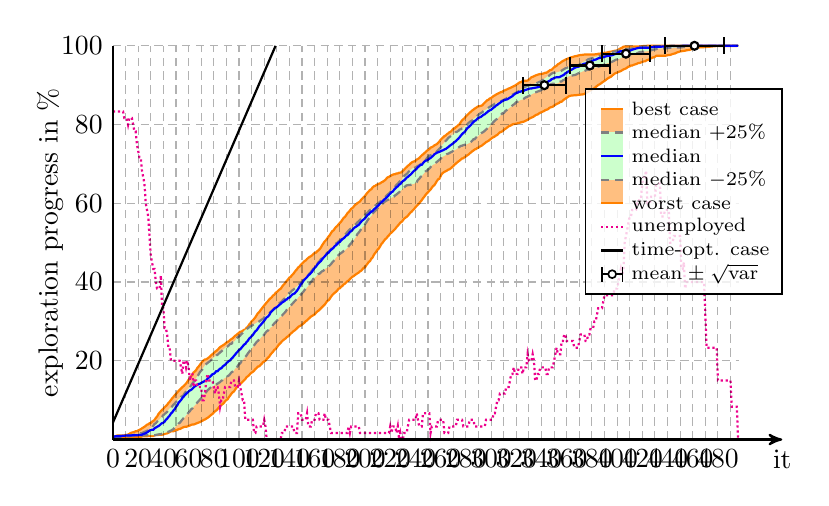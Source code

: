 \begin{tikzpicture}[thick]


% plot data, scaled to 8cm
\begin{scope}[yscale=0.05, xscale=0.016]
\draw[draw=orange, fill=orange!50] (0.00, 0.41) -- (1.00, 0.41) -- (2.00, 0.56) -- (3.00, 0.56) -- (4.00, 0.59) -- (5.00, 0.59) -- (6.00, 0.59) -- (7.00, 0.59) -- (8.00, 0.59) -- (9.00, 0.59) -- (10.00, 0.59) -- (11.00, 0.59) -- (12.00, 0.59) -- (13.00, 0.59) -- (14.00, 0.67) -- (15.00, 0.67) -- (16.00, 0.67) -- (17.00, 0.67) -- (18.00, 0.67) -- (19.00, 0.67) -- (20.00, 0.67) -- (21.00, 0.67) -- (22.00, 0.67) -- (23.00, 0.77) -- (24.00, 0.83) -- (25.00, 0.83) -- (26.00, 0.83) -- (27.00, 0.83) -- (28.00, 0.91) -- (29.00, 0.91) -- (30.00, 0.91) -- (31.00, 0.91) -- (32.00, 0.91) -- (33.00, 1.09) -- (34.00, 1.10) -- (35.00, 1.17) -- (36.00, 1.17) -- (37.00, 1.23) -- (38.00, 1.23) -- (39.00, 1.23) -- (40.00, 1.29) -- (41.00, 1.42) -- (42.00, 1.54) -- (43.00, 1.56) -- (44.00, 1.71) -- (45.00, 1.92) -- (46.00, 2.06) -- (47.00, 2.12) -- (48.00, 2.12) -- (49.00, 2.21) -- (50.00, 2.44) -- (51.00, 2.44) -- (52.00, 2.64) -- (53.00, 2.66) -- (54.00, 2.83) -- (55.00, 3.00) -- (56.00, 3.14) -- (57.00, 3.23) -- (58.00, 3.23) -- (59.00, 3.32) -- (60.00, 3.46) -- (61.00, 3.55) -- (62.00, 3.72) -- (63.00, 3.82) -- (64.00, 3.82) -- (65.00, 3.93) -- (66.00, 4.07) -- (67.00, 4.20) -- (68.00, 4.33) -- (69.00, 4.41) -- (70.00, 4.62) -- (71.00, 4.76) -- (72.00, 5.00) -- (73.00, 5.10) -- (74.00, 5.31) -- (75.00, 5.49) -- (76.00, 5.73) -- (77.00, 6.01) -- (78.00, 6.29) -- (79.00, 6.50) -- (80.00, 6.89) -- (81.00, 7.19) -- (82.00, 7.40) -- (83.00, 7.72) -- (84.00, 8.16) -- (85.00, 8.44) -- (86.00, 8.77) -- (87.00, 9.01) -- (88.00, 9.28) -- (89.00, 9.74) -- (90.00, 10.04) -- (91.00, 10.25) -- (92.00, 10.78) -- (93.00, 11.17) -- (94.00, 11.65) -- (95.00, 12.02) -- (96.00, 12.21) -- (97.00, 12.72) -- (98.00, 13.19) -- (99.00, 13.55) -- (100.00, 13.80) -- (101.00, 14.08) -- (102.00, 14.42) -- (103.00, 14.71) -- (104.00, 15.04) -- (105.00, 15.35) -- (106.00, 15.83) -- (107.00, 16.06) -- (108.00, 16.34) -- (109.00, 16.73) -- (110.00, 16.99) -- (111.00, 17.20) -- (112.00, 17.49) -- (113.00, 17.89) -- (114.00, 18.17) -- (115.00, 18.53) -- (116.00, 18.60) -- (117.00, 18.93) -- (118.00, 19.22) -- (119.00, 19.64) -- (120.00, 19.84) -- (121.00, 20.04) -- (122.00, 20.44) -- (123.00, 20.77) -- (124.00, 21.07) -- (125.00, 21.59) -- (126.00, 21.96) -- (127.00, 22.30) -- (128.00, 22.78) -- (129.00, 22.98) -- (130.00, 23.40) -- (131.00, 23.86) -- (132.00, 24.24) -- (133.00, 24.53) -- (134.00, 24.90) -- (135.00, 25.20) -- (136.00, 25.47) -- (137.00, 25.67) -- (138.00, 26.05) -- (139.00, 26.20) -- (140.00, 26.53) -- (141.00, 26.91) -- (142.00, 27.15) -- (143.00, 27.45) -- (144.00, 27.68) -- (145.00, 27.95) -- (146.00, 28.26) -- (147.00, 28.58) -- (148.00, 28.80) -- (149.00, 28.95) -- (150.00, 29.19) -- (151.00, 29.44) -- (152.00, 29.72) -- (153.00, 30.08) -- (154.00, 30.26) -- (155.00, 30.60) -- (156.00, 30.89) -- (157.00, 31.21) -- (158.00, 31.39) -- (159.00, 31.59) -- (160.00, 31.77) -- (161.00, 32.16) -- (162.00, 32.49) -- (163.00, 32.70) -- (164.00, 33.02) -- (165.00, 33.31) -- (166.00, 33.64) -- (167.00, 33.98) -- (168.00, 34.26) -- (169.00, 34.71) -- (170.00, 35.20) -- (171.00, 35.34) -- (172.00, 35.74) -- (173.00, 36.27) -- (174.00, 36.68) -- (175.00, 36.99) -- (176.00, 37.30) -- (177.00, 37.53) -- (178.00, 37.87) -- (179.00, 38.30) -- (180.00, 38.43) -- (181.00, 38.79) -- (182.00, 39.00) -- (183.00, 39.39) -- (184.00, 39.55) -- (185.00, 39.89) -- (186.00, 40.20) -- (187.00, 40.40) -- (188.00, 40.74) -- (189.00, 41.05) -- (190.00, 41.36) -- (191.00, 41.52) -- (192.00, 41.77) -- (193.00, 42.01) -- (194.00, 42.22) -- (195.00, 42.40) -- (196.00, 42.73) -- (197.00, 42.88) -- (198.00, 43.26) -- (199.00, 43.65) -- (200.00, 43.73) -- (201.00, 44.27) -- (202.00, 44.67) -- (203.00, 45.12) -- (204.00, 45.33) -- (205.00, 45.94) -- (206.00, 46.22) -- (207.00, 46.90) -- (208.00, 47.34) -- (209.00, 47.79) -- (210.00, 48.24) -- (211.00, 48.55) -- (212.00, 49.08) -- (213.00, 49.65) -- (214.00, 50.02) -- (215.00, 50.46) -- (216.00, 50.89) -- (217.00, 51.12) -- (218.00, 51.57) -- (219.00, 51.87) -- (220.00, 52.32) -- (221.00, 52.57) -- (222.00, 52.86) -- (223.00, 53.18) -- (224.00, 53.51) -- (225.00, 53.95) -- (226.00, 54.30) -- (227.00, 54.67) -- (228.00, 55.10) -- (229.00, 55.28) -- (230.00, 55.65) -- (231.00, 56.08) -- (232.00, 56.33) -- (233.00, 56.56) -- (234.00, 56.83) -- (235.00, 57.25) -- (236.00, 57.63) -- (237.00, 57.89) -- (238.00, 58.26) -- (239.00, 58.56) -- (240.00, 58.99) -- (241.00, 59.35) -- (242.00, 59.67) -- (243.00, 59.98) -- (244.00, 60.43) -- (245.00, 60.78) -- (246.00, 61.27) -- (247.00, 61.66) -- (248.00, 62.12) -- (249.00, 62.51) -- (250.00, 62.82) -- (251.00, 63.18) -- (252.00, 63.48) -- (253.00, 63.97) -- (254.00, 64.38) -- (255.00, 64.60) -- (256.00, 65.10) -- (257.00, 65.65) -- (258.00, 66.08) -- (259.00, 66.23) -- (260.00, 66.91) -- (261.00, 67.51) -- (262.00, 67.77) -- (263.00, 67.98) -- (264.00, 68.14) -- (265.00, 68.31) -- (266.00, 68.55) -- (267.00, 68.63) -- (268.00, 68.88) -- (269.00, 69.15) -- (270.00, 69.44) -- (271.00, 69.82) -- (272.00, 70.06) -- (273.00, 70.35) -- (274.00, 70.61) -- (275.00, 70.84) -- (276.00, 71.10) -- (277.00, 71.39) -- (278.00, 71.45) -- (279.00, 71.73) -- (280.00, 71.90) -- (281.00, 72.17) -- (282.00, 72.35) -- (283.00, 72.66) -- (284.00, 72.91) -- (285.00, 73.20) -- (286.00, 73.40) -- (287.00, 73.67) -- (288.00, 73.76) -- (289.00, 74.02) -- (290.00, 74.13) -- (291.00, 74.41) -- (292.00, 74.54) -- (293.00, 74.73) -- (294.00, 75.01) -- (295.00, 75.24) -- (296.00, 75.53) -- (297.00, 75.70) -- (298.00, 75.87) -- (299.00, 76.13) -- (300.00, 76.39) -- (301.00, 76.67) -- (302.00, 76.80) -- (303.00, 76.99) -- (304.00, 77.23) -- (305.00, 77.39) -- (306.00, 77.74) -- (307.00, 78.01) -- (308.00, 78.15) -- (309.00, 78.29) -- (310.00, 78.58) -- (311.00, 78.86) -- (312.00, 79.04) -- (313.00, 79.31) -- (314.00, 79.56) -- (315.00, 79.69) -- (316.00, 79.83) -- (317.00, 80.04) -- (318.00, 80.13) -- (319.00, 80.18) -- (320.00, 80.21) -- (321.00, 80.33) -- (322.00, 80.40) -- (323.00, 80.50) -- (324.00, 80.59) -- (325.00, 80.67) -- (326.00, 80.74) -- (327.00, 80.91) -- (328.00, 81.05) -- (329.00, 81.20) -- (330.00, 81.43) -- (331.00, 81.62) -- (332.00, 81.76) -- (333.00, 81.88) -- (334.00, 82.08) -- (335.00, 82.32) -- (336.00, 82.49) -- (337.00, 82.57) -- (338.00, 82.81) -- (339.00, 83.00) -- (340.00, 83.15) -- (341.00, 83.31) -- (342.00, 83.40) -- (343.00, 83.68) -- (344.00, 83.78) -- (345.00, 83.86) -- (346.00, 84.16) -- (347.00, 84.35) -- (348.00, 84.43) -- (349.00, 84.54) -- (350.00, 84.82) -- (351.00, 85.02) -- (352.00, 85.23) -- (353.00, 85.36) -- (354.00, 85.50) -- (355.00, 85.81) -- (356.00, 85.81) -- (357.00, 86.10) -- (358.00, 86.37) -- (359.00, 86.59) -- (360.00, 86.82) -- (361.00, 87.01) -- (362.00, 87.23) -- (363.00, 87.31) -- (364.00, 87.38) -- (365.00, 87.40) -- (366.00, 87.43) -- (367.00, 87.43) -- (368.00, 87.48) -- (369.00, 87.53) -- (370.00, 87.56) -- (371.00, 87.61) -- (372.00, 87.64) -- (373.00, 87.68) -- (374.00, 87.76) -- (375.00, 87.99) -- (376.00, 88.13) -- (377.00, 88.33) -- (378.00, 88.53) -- (379.00, 88.72) -- (380.00, 88.93) -- (381.00, 89.02) -- (382.00, 89.24) -- (383.00, 89.54) -- (384.00, 89.78) -- (385.00, 90.03) -- (386.00, 90.21) -- (387.00, 90.40) -- (388.00, 90.67) -- (389.00, 90.88) -- (390.00, 91.09) -- (391.00, 91.32) -- (392.00, 91.58) -- (393.00, 91.79) -- (394.00, 91.97) -- (395.00, 92.11) -- (396.00, 92.40) -- (397.00, 92.67) -- (398.00, 92.93) -- (399.00, 93.11) -- (400.00, 93.18) -- (401.00, 93.38) -- (402.00, 93.47) -- (403.00, 93.60) -- (404.00, 93.79) -- (405.00, 94.01) -- (406.00, 94.11) -- (407.00, 94.25) -- (408.00, 94.48) -- (409.00, 94.72) -- (410.00, 94.77) -- (411.00, 94.98) -- (412.00, 94.99) -- (413.00, 95.16) -- (414.00, 95.26) -- (415.00, 95.35) -- (416.00, 95.50) -- (417.00, 95.64) -- (418.00, 95.66) -- (419.00, 95.79) -- (420.00, 95.90) -- (421.00, 96.05) -- (422.00, 96.05) -- (423.00, 96.22) -- (424.00, 96.39) -- (425.00, 96.46) -- (426.00, 96.65) -- (427.00, 96.83) -- (428.00, 97.02) -- (429.00, 97.06) -- (430.00, 97.22) -- (431.00, 97.45) -- (432.00, 97.45) -- (433.00, 97.48) -- (434.00, 97.48) -- (435.00, 97.48) -- (436.00, 97.48) -- (437.00, 97.48) -- (438.00, 97.48) -- (439.00, 97.52) -- (440.00, 97.60) -- (441.00, 97.68) -- (442.00, 97.68) -- (443.00, 97.79) -- (444.00, 97.91) -- (445.00, 98.00) -- (446.00, 98.06) -- (447.00, 98.24) -- (448.00, 98.36) -- (449.00, 98.45) -- (450.00, 98.59) -- (451.00, 98.60) -- (452.00, 98.68) -- (453.00, 98.72) -- (454.00, 98.77) -- (455.00, 98.85) -- (456.00, 98.91) -- (457.00, 98.91) -- (458.00, 99.03) -- (459.00, 99.15) -- (460.00, 99.23) -- (461.00, 99.31) -- (462.00, 99.39) -- (463.00, 99.47) -- (464.00, 99.56) -- (465.00, 99.59) -- (466.00, 99.61) -- (467.00, 99.63) -- (468.00, 99.63) -- (469.00, 99.66) -- (470.00, 99.68) -- (471.00, 99.70) -- (472.00, 99.74) -- (473.00, 99.76) -- (474.00, 99.79) -- (475.00, 99.81) -- (476.00, 99.86) -- (477.00, 99.91) -- (478.00, 99.91) -- (479.00, 99.94) -- (480.00, 99.94) -- (481.00, 99.94) -- (482.00, 99.94) -- (483.00, 99.94) -- (484.00, 99.94) -- (485.00, 99.94) -- (486.00, 99.94) -- (487.00, 99.94) -- (488.00, 99.94) -- (489.00, 99.95) -- (490.00, 99.96) -- (491.00, 99.96) -- (492.00, 99.96) -- (493.00, 99.96) -- (494.00, 99.96) -- (495.00, 99.98) -- (496.00, 100.00) -- (496.00, 100.00) -- (495.00, 100.00) -- (494.00, 100.00) -- (493.00, 100.00) -- (492.00, 100.00) -- (491.00, 100.00) -- (490.00, 100.00) -- (489.00, 100.00) -- (488.00, 100.00) -- (487.00, 100.00) -- (486.00, 100.00) -- (485.00, 100.00) -- (484.00, 100.00) -- (483.00, 100.00) -- (482.00, 100.00) -- (481.00, 100.00) -- (480.00, 100.00) -- (479.00, 100.00) -- (478.00, 100.00) -- (477.00, 100.00) -- (476.00, 100.00) -- (475.00, 100.00) -- (474.00, 100.00) -- (473.00, 100.00) -- (472.00, 100.00) -- (471.00, 100.00) -- (470.00, 100.00) -- (469.00, 100.00) -- (468.00, 100.00) -- (467.00, 100.00) -- (466.00, 100.00) -- (465.00, 100.00) -- (464.00, 100.00) -- (463.00, 100.00) -- (462.00, 100.00) -- (461.00, 100.00) -- (460.00, 100.00) -- (459.00, 100.00) -- (458.00, 100.00) -- (457.00, 100.00) -- (456.00, 100.00) -- (455.00, 100.00) -- (454.00, 100.00) -- (453.00, 100.00) -- (452.00, 100.00) -- (451.00, 100.00) -- (450.00, 100.00) -- (449.00, 100.00) -- (448.00, 100.00) -- (447.00, 100.00) -- (446.00, 100.00) -- (445.00, 100.00) -- (444.00, 100.00) -- (443.00, 100.00) -- (442.00, 100.00) -- (441.00, 100.00) -- (440.00, 100.00) -- (439.00, 100.00) -- (438.00, 100.00) -- (437.00, 100.00) -- (436.00, 100.00) -- (435.00, 100.00) -- (434.00, 100.00) -- (433.00, 100.00) -- (432.00, 100.00) -- (431.00, 100.00) -- (430.00, 100.00) -- (429.00, 100.00) -- (428.00, 100.00) -- (427.00, 100.00) -- (426.00, 100.00) -- (425.00, 100.00) -- (424.00, 100.00) -- (423.00, 99.98) -- (422.00, 99.96) -- (421.00, 99.95) -- (420.00, 99.89) -- (419.00, 99.85) -- (418.00, 99.85) -- (417.00, 99.85) -- (416.00, 99.85) -- (415.00, 99.85) -- (414.00, 99.85) -- (413.00, 99.85) -- (412.00, 99.85) -- (411.00, 99.85) -- (410.00, 99.85) -- (409.00, 99.85) -- (408.00, 99.85) -- (407.00, 99.83) -- (406.00, 99.83) -- (405.00, 99.78) -- (404.00, 99.55) -- (403.00, 99.40) -- (402.00, 99.22) -- (401.00, 99.02) -- (400.00, 98.85) -- (399.00, 98.76) -- (398.00, 98.72) -- (397.00, 98.64) -- (396.00, 98.56) -- (395.00, 98.50) -- (394.00, 98.46) -- (393.00, 98.39) -- (392.00, 98.30) -- (391.00, 98.25) -- (390.00, 98.20) -- (389.00, 98.16) -- (388.00, 98.12) -- (387.00, 98.05) -- (386.00, 97.98) -- (385.00, 97.97) -- (384.00, 97.88) -- (383.00, 97.85) -- (382.00, 97.81) -- (381.00, 97.81) -- (380.00, 97.81) -- (379.00, 97.81) -- (378.00, 97.80) -- (377.00, 97.80) -- (376.00, 97.78) -- (375.00, 97.78) -- (374.00, 97.77) -- (373.00, 97.73) -- (372.00, 97.68) -- (371.00, 97.67) -- (370.00, 97.60) -- (369.00, 97.53) -- (368.00, 97.42) -- (367.00, 97.38) -- (366.00, 97.30) -- (365.00, 97.19) -- (364.00, 97.12) -- (363.00, 97.01) -- (362.00, 96.89) -- (361.00, 96.75) -- (360.00, 96.62) -- (359.00, 96.50) -- (358.00, 96.30) -- (357.00, 96.16) -- (356.00, 95.94) -- (355.00, 95.70) -- (354.00, 95.47) -- (353.00, 95.31) -- (352.00, 94.95) -- (351.00, 94.74) -- (350.00, 94.55) -- (349.00, 94.21) -- (348.00, 93.89) -- (347.00, 93.86) -- (346.00, 93.62) -- (345.00, 93.39) -- (344.00, 93.18) -- (343.00, 93.15) -- (342.00, 93.02) -- (341.00, 92.92) -- (340.00, 92.85) -- (339.00, 92.84) -- (338.00, 92.76) -- (337.00, 92.67) -- (336.00, 92.55) -- (335.00, 92.43) -- (334.00, 92.28) -- (333.00, 92.11) -- (332.00, 92.02) -- (331.00, 91.71) -- (330.00, 91.42) -- (329.00, 91.16) -- (328.00, 91.14) -- (327.00, 91.13) -- (326.00, 91.12) -- (325.00, 91.03) -- (324.00, 90.81) -- (323.00, 90.73) -- (322.00, 90.59) -- (321.00, 90.31) -- (320.00, 90.14) -- (319.00, 89.88) -- (318.00, 89.75) -- (317.00, 89.58) -- (316.00, 89.44) -- (315.00, 89.24) -- (314.00, 89.16) -- (313.00, 88.99) -- (312.00, 88.84) -- (311.00, 88.70) -- (310.00, 88.60) -- (309.00, 88.34) -- (308.00, 88.27) -- (307.00, 88.13) -- (306.00, 87.95) -- (305.00, 87.80) -- (304.00, 87.63) -- (303.00, 87.40) -- (302.00, 87.25) -- (301.00, 86.99) -- (300.00, 86.75) -- (299.00, 86.62) -- (298.00, 86.32) -- (297.00, 86.18) -- (296.00, 85.90) -- (295.00, 85.58) -- (294.00, 85.26) -- (293.00, 84.88) -- (292.00, 84.77) -- (291.00, 84.69) -- (290.00, 84.63) -- (289.00, 84.48) -- (288.00, 84.23) -- (287.00, 84.06) -- (286.00, 83.77) -- (285.00, 83.58) -- (284.00, 83.26) -- (283.00, 83.01) -- (282.00, 82.67) -- (281.00, 82.38) -- (280.00, 82.04) -- (279.00, 81.65) -- (278.00, 81.35) -- (277.00, 81.09) -- (276.00, 80.62) -- (275.00, 80.08) -- (274.00, 79.85) -- (273.00, 79.55) -- (272.00, 79.34) -- (271.00, 78.98) -- (270.00, 78.92) -- (269.00, 78.53) -- (268.00, 78.19) -- (267.00, 78.08) -- (266.00, 77.76) -- (265.00, 77.57) -- (264.00, 77.22) -- (263.00, 77.09) -- (262.00, 76.77) -- (261.00, 76.47) -- (260.00, 76.14) -- (259.00, 75.70) -- (258.00, 75.34) -- (257.00, 75.04) -- (256.00, 74.88) -- (255.00, 74.70) -- (254.00, 74.44) -- (253.00, 74.27) -- (252.00, 74.15) -- (251.00, 73.76) -- (250.00, 73.55) -- (249.00, 73.32) -- (248.00, 73.01) -- (247.00, 72.71) -- (246.00, 72.44) -- (245.00, 72.17) -- (244.00, 71.86) -- (243.00, 71.49) -- (242.00, 71.28) -- (241.00, 71.12) -- (240.00, 70.79) -- (239.00, 70.66) -- (238.00, 70.52) -- (237.00, 70.37) -- (236.00, 70.08) -- (235.00, 69.74) -- (234.00, 69.53) -- (233.00, 69.20) -- (232.00, 68.91) -- (231.00, 68.52) -- (230.00, 68.24) -- (229.00, 67.88) -- (228.00, 67.79) -- (227.00, 67.76) -- (226.00, 67.59) -- (225.00, 67.59) -- (224.00, 67.40) -- (223.00, 67.37) -- (222.00, 67.26) -- (221.00, 67.10) -- (220.00, 66.92) -- (219.00, 66.72) -- (218.00, 66.61) -- (217.00, 66.28) -- (216.00, 65.91) -- (215.00, 65.69) -- (214.00, 65.46) -- (213.00, 65.31) -- (212.00, 65.07) -- (211.00, 64.98) -- (210.00, 64.80) -- (209.00, 64.66) -- (208.00, 64.42) -- (207.00, 64.31) -- (206.00, 64.03) -- (205.00, 63.57) -- (204.00, 63.42) -- (203.00, 63.04) -- (202.00, 62.73) -- (201.00, 62.32) -- (200.00, 61.88) -- (199.00, 61.59) -- (198.00, 61.24) -- (197.00, 60.94) -- (196.00, 60.48) -- (195.00, 60.25) -- (194.00, 60.06) -- (193.00, 59.77) -- (192.00, 59.55) -- (191.00, 59.16) -- (190.00, 58.80) -- (189.00, 58.60) -- (188.00, 58.16) -- (187.00, 57.77) -- (186.00, 57.48) -- (185.00, 56.94) -- (184.00, 56.53) -- (183.00, 56.27) -- (182.00, 55.81) -- (181.00, 55.32) -- (180.00, 55.01) -- (179.00, 54.66) -- (178.00, 54.24) -- (177.00, 54.00) -- (176.00, 53.61) -- (175.00, 53.10) -- (174.00, 52.93) -- (173.00, 52.44) -- (172.00, 51.90) -- (171.00, 51.56) -- (170.00, 51.04) -- (169.00, 50.63) -- (168.00, 50.33) -- (167.00, 49.85) -- (166.00, 49.36) -- (165.00, 48.78) -- (164.00, 48.36) -- (163.00, 48.04) -- (162.00, 47.81) -- (161.00, 47.46) -- (160.00, 47.38) -- (159.00, 47.12) -- (158.00, 46.80) -- (157.00, 46.54) -- (156.00, 46.39) -- (155.00, 46.15) -- (154.00, 45.86) -- (153.00, 45.50) -- (152.00, 45.34) -- (151.00, 45.00) -- (150.00, 44.68) -- (149.00, 44.38) -- (148.00, 43.93) -- (147.00, 43.72) -- (146.00, 43.25) -- (145.00, 42.91) -- (144.00, 42.48) -- (143.00, 42.04) -- (142.00, 41.74) -- (141.00, 41.32) -- (140.00, 41.13) -- (139.00, 40.70) -- (138.00, 40.32) -- (137.00, 39.94) -- (136.00, 39.51) -- (135.00, 39.19) -- (134.00, 38.73) -- (133.00, 38.27) -- (132.00, 38.08) -- (131.00, 37.77) -- (130.00, 37.47) -- (129.00, 37.23) -- (128.00, 36.76) -- (127.00, 36.58) -- (126.00, 36.14) -- (125.00, 35.87) -- (124.00, 35.59) -- (123.00, 35.16) -- (122.00, 34.82) -- (121.00, 34.43) -- (120.00, 34.04) -- (119.00, 33.64) -- (118.00, 33.23) -- (117.00, 32.81) -- (116.00, 32.35) -- (115.00, 32.09) -- (114.00, 31.58) -- (113.00, 31.07) -- (112.00, 30.65) -- (111.00, 30.28) -- (110.00, 30.04) -- (109.00, 29.52) -- (108.00, 29.16) -- (107.00, 28.61) -- (106.00, 28.41) -- (105.00, 27.88) -- (104.00, 27.86) -- (103.00, 27.62) -- (102.00, 27.41) -- (101.00, 27.38) -- (100.00, 27.12) -- (99.00, 26.86) -- (98.00, 26.55) -- (97.00, 26.37) -- (96.00, 26.06) -- (95.00, 25.72) -- (94.00, 25.53) -- (93.00, 25.30) -- (92.00, 24.96) -- (91.00, 24.82) -- (90.00, 24.63) -- (89.00, 24.31) -- (88.00, 24.07) -- (87.00, 23.88) -- (86.00, 23.67) -- (85.00, 23.47) -- (84.00, 23.13) -- (83.00, 22.79) -- (82.00, 22.51) -- (81.00, 22.31) -- (80.00, 21.94) -- (79.00, 21.70) -- (78.00, 21.44) -- (77.00, 21.08) -- (76.00, 20.83) -- (75.00, 20.58) -- (74.00, 20.36) -- (73.00, 20.35) -- (72.00, 20.10) -- (71.00, 19.84) -- (70.00, 19.41) -- (69.00, 18.99) -- (68.00, 18.53) -- (67.00, 18.22) -- (66.00, 17.63) -- (65.00, 17.31) -- (64.00, 17.06) -- (63.00, 16.51) -- (62.00, 16.06) -- (61.00, 15.67) -- (60.00, 15.17) -- (59.00, 14.66) -- (58.00, 14.22) -- (57.00, 13.89) -- (56.00, 13.55) -- (55.00, 13.29) -- (54.00, 12.96) -- (53.00, 12.65) -- (52.00, 12.32) -- (51.00, 11.94) -- (50.00, 11.57) -- (49.00, 11.24) -- (48.00, 10.84) -- (47.00, 10.48) -- (46.00, 10.04) -- (45.00, 9.62) -- (44.00, 9.30) -- (43.00, 8.82) -- (42.00, 8.49) -- (41.00, 8.23) -- (40.00, 7.82) -- (39.00, 7.53) -- (38.00, 7.20) -- (37.00, 6.85) -- (36.00, 6.43) -- (35.00, 5.83) -- (34.00, 5.49) -- (33.00, 5.00) -- (32.00, 4.72) -- (31.00, 4.53) -- (30.00, 4.22) -- (29.00, 4.13) -- (28.00, 3.85) -- (27.00, 3.77) -- (26.00, 3.49) -- (25.00, 3.24) -- (24.00, 3.04) -- (23.00, 2.85) -- (22.00, 2.61) -- (21.00, 2.47) -- (20.00, 2.32) -- (19.00, 2.10) -- (18.00, 2.10) -- (17.00, 1.96) -- (16.00, 1.86) -- (15.00, 1.76) -- (14.00, 1.66) -- (13.00, 1.44) -- (12.00, 1.29) -- (11.00, 1.15) -- (10.00, 1.15) -- (9.00, 1.06) -- (8.00, 1.06) -- (7.00, 1.06) -- (6.00, 1.03) -- (5.00, 1.03) -- (4.00, 1.03) -- (3.00, 0.99) -- (2.00, 0.87) -- (1.00, 0.83) -- (0.00, 0.72);
\draw[gray, densely dashed, fill=green!20] (0.00, 0.52) -- (1.00, 0.66) -- (2.00, 0.66) -- (3.00, 0.66) -- (4.00, 0.66) -- (5.00, 0.66) -- (6.00, 0.66) -- (7.00, 0.83) -- (8.00, 0.83) -- (9.00, 0.83) -- (10.00, 0.83) -- (11.00, 0.83) -- (12.00, 0.83) -- (13.00, 0.83) -- (14.00, 0.93) -- (15.00, 0.93) -- (16.00, 0.99) -- (17.00, 0.99) -- (18.00, 1.00) -- (19.00, 1.00) -- (20.00, 1.00) -- (21.00, 1.00) -- (22.00, 1.00) -- (23.00, 1.00) -- (24.00, 1.00) -- (25.00, 1.00) -- (26.00, 1.11) -- (27.00, 1.11) -- (28.00, 1.11) -- (29.00, 1.11) -- (30.00, 1.11) -- (31.00, 1.11) -- (32.00, 1.11) -- (33.00, 1.11) -- (34.00, 1.17) -- (35.00, 1.23) -- (36.00, 1.30) -- (37.00, 1.37) -- (38.00, 1.37) -- (39.00, 1.49) -- (40.00, 1.62) -- (41.00, 1.71) -- (42.00, 1.79) -- (43.00, 1.87) -- (44.00, 1.96) -- (45.00, 2.14) -- (46.00, 2.26) -- (47.00, 2.47) -- (48.00, 2.65) -- (49.00, 3.11) -- (50.00, 3.42) -- (51.00, 3.64) -- (52.00, 4.07) -- (53.00, 4.24) -- (54.00, 4.63) -- (55.00, 5.07) -- (56.00, 5.41) -- (57.00, 5.66) -- (58.00, 6.16) -- (59.00, 6.47) -- (60.00, 6.87) -- (61.00, 7.19) -- (62.00, 7.69) -- (63.00, 7.87) -- (64.00, 8.41) -- (65.00, 8.68) -- (66.00, 9.03) -- (67.00, 9.45) -- (68.00, 9.80) -- (69.00, 10.14) -- (70.00, 10.49) -- (71.00, 10.91) -- (72.00, 11.46) -- (73.00, 11.69) -- (74.00, 12.05) -- (75.00, 12.50) -- (76.00, 12.77) -- (77.00, 13.08) -- (78.00, 13.37) -- (79.00, 13.49) -- (80.00, 13.66) -- (81.00, 13.93) -- (82.00, 14.02) -- (83.00, 14.19) -- (84.00, 14.41) -- (85.00, 14.59) -- (86.00, 14.93) -- (87.00, 15.09) -- (88.00, 15.48) -- (89.00, 15.67) -- (90.00, 15.87) -- (91.00, 16.10) -- (92.00, 16.28) -- (93.00, 16.66) -- (94.00, 17.06) -- (95.00, 17.25) -- (96.00, 17.58) -- (97.00, 18.08) -- (98.00, 18.15) -- (99.00, 18.70) -- (100.00, 19.12) -- (101.00, 19.34) -- (102.00, 19.86) -- (103.00, 20.16) -- (104.00, 20.64) -- (105.00, 20.95) -- (106.00, 21.36) -- (107.00, 21.85) -- (108.00, 22.26) -- (109.00, 22.71) -- (110.00, 23.13) -- (111.00, 23.52) -- (112.00, 23.93) -- (113.00, 24.37) -- (114.00, 24.79) -- (115.00, 25.07) -- (116.00, 25.41) -- (117.00, 25.73) -- (118.00, 26.12) -- (119.00, 26.31) -- (120.00, 26.63) -- (121.00, 27.12) -- (122.00, 27.49) -- (123.00, 27.67) -- (124.00, 28.09) -- (125.00, 28.48) -- (126.00, 28.60) -- (127.00, 29.11) -- (128.00, 29.50) -- (129.00, 29.81) -- (130.00, 30.15) -- (131.00, 30.55) -- (132.00, 31.01) -- (133.00, 31.19) -- (134.00, 31.43) -- (135.00, 31.83) -- (136.00, 32.12) -- (137.00, 32.50) -- (138.00, 33.00) -- (139.00, 33.33) -- (140.00, 33.65) -- (141.00, 33.96) -- (142.00, 34.37) -- (143.00, 34.71) -- (144.00, 35.08) -- (145.00, 35.41) -- (146.00, 35.71) -- (147.00, 36.19) -- (148.00, 36.44) -- (149.00, 36.76) -- (150.00, 37.21) -- (151.00, 37.51) -- (152.00, 37.96) -- (153.00, 38.31) -- (154.00, 38.73) -- (155.00, 39.08) -- (156.00, 39.51) -- (157.00, 40.03) -- (158.00, 40.29) -- (159.00, 40.83) -- (160.00, 41.18) -- (161.00, 41.35) -- (162.00, 41.79) -- (163.00, 42.05) -- (164.00, 42.13) -- (165.00, 42.47) -- (166.00, 42.74) -- (167.00, 42.87) -- (168.00, 43.31) -- (169.00, 43.51) -- (170.00, 43.70) -- (171.00, 43.95) -- (172.00, 44.22) -- (173.00, 44.54) -- (174.00, 45.00) -- (175.00, 45.32) -- (176.00, 45.76) -- (177.00, 46.23) -- (178.00, 46.54) -- (179.00, 46.87) -- (180.00, 47.15) -- (181.00, 47.36) -- (182.00, 47.61) -- (183.00, 47.87) -- (184.00, 48.06) -- (185.00, 48.38) -- (186.00, 48.72) -- (187.00, 49.08) -- (188.00, 49.52) -- (189.00, 49.85) -- (190.00, 50.34) -- (191.00, 50.66) -- (192.00, 51.10) -- (193.00, 51.60) -- (194.00, 52.22) -- (195.00, 52.57) -- (196.00, 52.99) -- (197.00, 53.51) -- (198.00, 54.02) -- (199.00, 54.19) -- (200.00, 54.71) -- (201.00, 55.14) -- (202.00, 55.68) -- (203.00, 56.12) -- (204.00, 56.48) -- (205.00, 56.83) -- (206.00, 57.37) -- (207.00, 57.73) -- (208.00, 58.08) -- (209.00, 58.37) -- (210.00, 58.75) -- (211.00, 59.20) -- (212.00, 59.34) -- (213.00, 59.71) -- (214.00, 59.93) -- (215.00, 60.25) -- (216.00, 60.49) -- (217.00, 60.68) -- (218.00, 60.88) -- (219.00, 60.98) -- (220.00, 61.24) -- (221.00, 61.43) -- (222.00, 61.57) -- (223.00, 61.72) -- (224.00, 62.04) -- (225.00, 62.25) -- (226.00, 62.52) -- (227.00, 62.79) -- (228.00, 63.15) -- (229.00, 63.37) -- (230.00, 63.68) -- (231.00, 64.00) -- (232.00, 64.34) -- (233.00, 64.55) -- (234.00, 64.60) -- (235.00, 64.67) -- (236.00, 64.67) -- (237.00, 64.80) -- (238.00, 64.89) -- (239.00, 64.99) -- (240.00, 65.12) -- (241.00, 65.35) -- (242.00, 65.96) -- (243.00, 66.22) -- (244.00, 66.68) -- (245.00, 66.91) -- (246.00, 67.34) -- (247.00, 67.73) -- (248.00, 68.09) -- (249.00, 68.28) -- (250.00, 68.55) -- (251.00, 68.83) -- (252.00, 69.20) -- (253.00, 69.52) -- (254.00, 69.83) -- (255.00, 69.91) -- (256.00, 70.24) -- (257.00, 70.52) -- (258.00, 70.77) -- (259.00, 71.06) -- (260.00, 71.31) -- (261.00, 71.72) -- (262.00, 71.88) -- (263.00, 72.07) -- (264.00, 72.24) -- (265.00, 72.51) -- (266.00, 72.61) -- (267.00, 72.76) -- (268.00, 72.96) -- (269.00, 73.10) -- (270.00, 73.34) -- (271.00, 73.54) -- (272.00, 73.63) -- (273.00, 73.89) -- (274.00, 74.14) -- (275.00, 74.33) -- (276.00, 74.57) -- (277.00, 74.62) -- (278.00, 74.76) -- (279.00, 74.86) -- (280.00, 74.89) -- (281.00, 75.04) -- (282.00, 75.18) -- (283.00, 75.37) -- (284.00, 75.57) -- (285.00, 75.88) -- (286.00, 76.25) -- (287.00, 76.28) -- (288.00, 76.67) -- (289.00, 76.92) -- (290.00, 77.19) -- (291.00, 77.48) -- (292.00, 77.77) -- (293.00, 77.97) -- (294.00, 78.14) -- (295.00, 78.42) -- (296.00, 78.72) -- (297.00, 79.00) -- (298.00, 79.21) -- (299.00, 79.65) -- (300.00, 80.05) -- (301.00, 80.31) -- (302.00, 80.68) -- (303.00, 80.98) -- (304.00, 81.28) -- (305.00, 81.46) -- (306.00, 81.83) -- (307.00, 82.15) -- (308.00, 82.51) -- (309.00, 82.87) -- (310.00, 82.90) -- (311.00, 83.29) -- (312.00, 83.60) -- (313.00, 83.78) -- (314.00, 84.12) -- (315.00, 84.33) -- (316.00, 84.56) -- (317.00, 84.87) -- (318.00, 85.08) -- (319.00, 85.34) -- (320.00, 85.69) -- (321.00, 85.80) -- (322.00, 85.99) -- (323.00, 86.16) -- (324.00, 86.30) -- (325.00, 86.39) -- (326.00, 86.56) -- (327.00, 86.82) -- (328.00, 86.97) -- (329.00, 87.09) -- (330.00, 87.31) -- (331.00, 87.41) -- (332.00, 87.62) -- (333.00, 87.85) -- (334.00, 87.93) -- (335.00, 88.15) -- (336.00, 88.25) -- (337.00, 88.40) -- (338.00, 88.48) -- (339.00, 88.64) -- (340.00, 88.82) -- (341.00, 88.98) -- (342.00, 89.31) -- (343.00, 89.73) -- (344.00, 89.91) -- (345.00, 89.95) -- (346.00, 90.06) -- (347.00, 90.16) -- (348.00, 90.31) -- (349.00, 90.36) -- (350.00, 90.36) -- (351.00, 90.40) -- (352.00, 90.42) -- (353.00, 90.48) -- (354.00, 90.71) -- (355.00, 90.94) -- (356.00, 90.96) -- (357.00, 91.24) -- (358.00, 91.32) -- (359.00, 91.63) -- (360.00, 91.79) -- (361.00, 92.15) -- (362.00, 92.31) -- (363.00, 92.43) -- (364.00, 92.46) -- (365.00, 92.49) -- (366.00, 92.56) -- (367.00, 92.63) -- (368.00, 92.80) -- (369.00, 92.98) -- (370.00, 93.07) -- (371.00, 93.28) -- (372.00, 93.40) -- (373.00, 93.53) -- (374.00, 93.60) -- (375.00, 93.71) -- (376.00, 93.88) -- (377.00, 93.89) -- (378.00, 94.08) -- (379.00, 94.16) -- (380.00, 94.22) -- (381.00, 94.32) -- (382.00, 94.48) -- (383.00, 94.49) -- (384.00, 94.62) -- (385.00, 94.67) -- (386.00, 94.76) -- (387.00, 94.88) -- (388.00, 95.05) -- (389.00, 95.11) -- (390.00, 95.29) -- (391.00, 95.41) -- (392.00, 95.57) -- (393.00, 95.58) -- (394.00, 95.70) -- (395.00, 95.83) -- (396.00, 95.94) -- (397.00, 96.10) -- (398.00, 96.28) -- (399.00, 96.48) -- (400.00, 96.51) -- (401.00, 96.71) -- (402.00, 96.71) -- (403.00, 96.91) -- (404.00, 97.07) -- (405.00, 97.23) -- (406.00, 97.27) -- (407.00, 97.34) -- (408.00, 97.46) -- (409.00, 97.47) -- (410.00, 97.56) -- (411.00, 97.67) -- (412.00, 97.67) -- (413.00, 97.75) -- (414.00, 97.86) -- (415.00, 97.99) -- (416.00, 98.13) -- (417.00, 98.29) -- (418.00, 98.42) -- (419.00, 98.42) -- (420.00, 98.50) -- (421.00, 98.51) -- (422.00, 98.56) -- (423.00, 98.56) -- (424.00, 98.64) -- (425.00, 98.68) -- (426.00, 98.77) -- (427.00, 98.85) -- (428.00, 98.95) -- (429.00, 99.04) -- (430.00, 99.05) -- (431.00, 99.16) -- (432.00, 99.26) -- (433.00, 99.30) -- (434.00, 99.31) -- (435.00, 99.31) -- (436.00, 99.34) -- (437.00, 99.34) -- (438.00, 99.34) -- (439.00, 99.34) -- (440.00, 99.41) -- (441.00, 99.46) -- (442.00, 99.48) -- (443.00, 99.50) -- (444.00, 99.50) -- (445.00, 99.53) -- (446.00, 99.53) -- (447.00, 99.54) -- (448.00, 99.56) -- (449.00, 99.56) -- (450.00, 99.57) -- (451.00, 99.61) -- (452.00, 99.66) -- (453.00, 99.67) -- (454.00, 99.69) -- (455.00, 99.70) -- (456.00, 99.70) -- (457.00, 99.70) -- (458.00, 99.70) -- (459.00, 99.70) -- (460.00, 99.70) -- (461.00, 99.70) -- (462.00, 99.70) -- (463.00, 99.70) -- (464.00, 99.70) -- (465.00, 99.75) -- (466.00, 99.82) -- (467.00, 99.88) -- (468.00, 99.94) -- (469.00, 99.96) -- (470.00, 99.96) -- (471.00, 99.96) -- (472.00, 99.96) -- (473.00, 99.96) -- (474.00, 99.96) -- (475.00, 99.96) -- (476.00, 99.96) -- (477.00, 99.96) -- (478.00, 99.96) -- (479.00, 99.96) -- (480.00, 100.00) -- (481.00, 100.00) -- (482.00, 100.00) -- (483.00, 100.00) -- (484.00, 100.00) -- (485.00, 100.00) -- (486.00, 100.00) -- (487.00, 100.00) -- (488.00, 100.00) -- (489.00, 100.00) -- (490.00, 100.00) -- (491.00, 100.00) -- (492.00, 100.00) -- (493.00, 100.00) -- (494.00, 100.00) -- (495.00, 100.00) -- (496.00, 100.00) -- (496.00, 100.00) -- (495.00, 100.00) -- (494.00, 100.00) -- (493.00, 100.00) -- (492.00, 100.00) -- (491.00, 100.00) -- (490.00, 100.00) -- (489.00, 100.00) -- (488.00, 100.00) -- (487.00, 100.00) -- (486.00, 100.00) -- (485.00, 100.00) -- (484.00, 100.00) -- (483.00, 100.00) -- (482.00, 100.00) -- (481.00, 100.00) -- (480.00, 100.00) -- (479.00, 100.00) -- (478.00, 100.00) -- (477.00, 100.00) -- (476.00, 100.00) -- (475.00, 100.00) -- (474.00, 100.00) -- (473.00, 100.00) -- (472.00, 100.00) -- (471.00, 100.00) -- (470.00, 100.00) -- (469.00, 100.00) -- (468.00, 100.00) -- (467.00, 100.00) -- (466.00, 100.00) -- (465.00, 100.00) -- (464.00, 100.00) -- (463.00, 100.00) -- (462.00, 100.00) -- (461.00, 100.00) -- (460.00, 100.00) -- (459.00, 100.00) -- (458.00, 100.00) -- (457.00, 100.00) -- (456.00, 100.00) -- (455.00, 100.00) -- (454.00, 100.00) -- (453.00, 100.00) -- (452.00, 100.00) -- (451.00, 100.00) -- (450.00, 100.00) -- (449.00, 100.00) -- (448.00, 100.00) -- (447.00, 100.00) -- (446.00, 100.00) -- (445.00, 100.00) -- (444.00, 100.00) -- (443.00, 100.00) -- (442.00, 100.00) -- (441.00, 99.98) -- (440.00, 99.95) -- (439.00, 99.93) -- (438.00, 99.93) -- (437.00, 99.89) -- (436.00, 99.88) -- (435.00, 99.88) -- (434.00, 99.88) -- (433.00, 99.88) -- (432.00, 99.88) -- (431.00, 99.88) -- (430.00, 99.85) -- (429.00, 99.85) -- (428.00, 99.85) -- (427.00, 99.85) -- (426.00, 99.85) -- (425.00, 99.83) -- (424.00, 99.81) -- (423.00, 99.81) -- (422.00, 99.79) -- (421.00, 99.75) -- (420.00, 99.70) -- (419.00, 99.63) -- (418.00, 99.54) -- (417.00, 99.49) -- (416.00, 99.48) -- (415.00, 99.48) -- (414.00, 99.42) -- (413.00, 99.37) -- (412.00, 99.33) -- (411.00, 99.28) -- (410.00, 99.28) -- (409.00, 99.24) -- (408.00, 99.20) -- (407.00, 99.18) -- (406.00, 99.11) -- (405.00, 99.00) -- (404.00, 98.90) -- (403.00, 98.88) -- (402.00, 98.79) -- (401.00, 98.77) -- (400.00, 98.71) -- (399.00, 98.65) -- (398.00, 98.52) -- (397.00, 98.52) -- (396.00, 98.39) -- (395.00, 98.29) -- (394.00, 98.17) -- (393.00, 98.06) -- (392.00, 97.90) -- (391.00, 97.79) -- (390.00, 97.78) -- (389.00, 97.68) -- (388.00, 97.58) -- (387.00, 97.51) -- (386.00, 97.47) -- (385.00, 97.38) -- (384.00, 97.25) -- (383.00, 97.15) -- (382.00, 97.09) -- (381.00, 96.90) -- (380.00, 96.83) -- (379.00, 96.76) -- (378.00, 96.68) -- (377.00, 96.56) -- (376.00, 96.31) -- (375.00, 96.15) -- (374.00, 96.03) -- (373.00, 95.90) -- (372.00, 95.67) -- (371.00, 95.41) -- (370.00, 95.18) -- (369.00, 95.11) -- (368.00, 95.03) -- (367.00, 94.99) -- (366.00, 94.95) -- (365.00, 94.92) -- (364.00, 94.89) -- (363.00, 94.81) -- (362.00, 94.67) -- (361.00, 94.54) -- (360.00, 94.40) -- (359.00, 94.30) -- (358.00, 94.09) -- (357.00, 93.92) -- (356.00, 93.69) -- (355.00, 93.57) -- (354.00, 93.41) -- (353.00, 93.31) -- (352.00, 93.25) -- (351.00, 93.18) -- (350.00, 93.17) -- (349.00, 93.12) -- (348.00, 92.92) -- (347.00, 92.68) -- (346.00, 92.42) -- (345.00, 92.28) -- (344.00, 92.04) -- (343.00, 91.81) -- (342.00, 91.61) -- (341.00, 91.27) -- (340.00, 91.11) -- (339.00, 90.90) -- (338.00, 90.79) -- (337.00, 90.65) -- (336.00, 90.51) -- (335.00, 90.45) -- (334.00, 90.32) -- (333.00, 90.16) -- (332.00, 90.16) -- (331.00, 90.04) -- (330.00, 89.94) -- (329.00, 89.87) -- (328.00, 89.73) -- (327.00, 89.62) -- (326.00, 89.44) -- (325.00, 89.12) -- (324.00, 88.99) -- (323.00, 88.69) -- (322.00, 88.50) -- (321.00, 88.24) -- (320.00, 88.14) -- (319.00, 87.95) -- (318.00, 87.77) -- (317.00, 87.60) -- (316.00, 87.51) -- (315.00, 87.21) -- (314.00, 86.99) -- (313.00, 86.89) -- (312.00, 86.59) -- (311.00, 86.44) -- (310.00, 86.27) -- (309.00, 86.13) -- (308.00, 85.92) -- (307.00, 85.85) -- (306.00, 85.62) -- (305.00, 85.47) -- (304.00, 85.32) -- (303.00, 85.27) -- (302.00, 85.06) -- (301.00, 84.87) -- (300.00, 84.69) -- (299.00, 84.50) -- (298.00, 84.28) -- (297.00, 83.99) -- (296.00, 83.80) -- (295.00, 83.70) -- (294.00, 83.45) -- (293.00, 83.13) -- (292.00, 82.95) -- (291.00, 82.75) -- (290.00, 82.47) -- (289.00, 82.19) -- (288.00, 81.89) -- (287.00, 81.66) -- (286.00, 81.44) -- (285.00, 81.01) -- (284.00, 80.85) -- (283.00, 80.65) -- (282.00, 80.36) -- (281.00, 79.98) -- (280.00, 79.72) -- (279.00, 79.53) -- (278.00, 79.19) -- (277.00, 79.03) -- (276.00, 78.81) -- (275.00, 78.72) -- (274.00, 78.38) -- (273.00, 78.19) -- (272.00, 78.08) -- (271.00, 77.75) -- (270.00, 77.55) -- (269.00, 77.30) -- (268.00, 77.06) -- (267.00, 76.83) -- (266.00, 76.58) -- (265.00, 76.15) -- (264.00, 75.86) -- (263.00, 75.42) -- (262.00, 75.10) -- (261.00, 74.70) -- (260.00, 74.14) -- (259.00, 73.82) -- (258.00, 73.52) -- (257.00, 73.20) -- (256.00, 72.74) -- (255.00, 72.62) -- (254.00, 72.44) -- (253.00, 72.27) -- (252.00, 72.19) -- (251.00, 72.10) -- (250.00, 71.77) -- (249.00, 71.42) -- (248.00, 70.93) -- (247.00, 70.68) -- (246.00, 70.35) -- (245.00, 70.10) -- (244.00, 69.89) -- (243.00, 69.66) -- (242.00, 69.51) -- (241.00, 69.32) -- (240.00, 69.09) -- (239.00, 69.02) -- (238.00, 68.93) -- (237.00, 68.70) -- (236.00, 68.46) -- (235.00, 68.15) -- (234.00, 67.78) -- (233.00, 67.44) -- (232.00, 67.21) -- (231.00, 66.91) -- (230.00, 66.42) -- (229.00, 65.90) -- (228.00, 65.67) -- (227.00, 65.36) -- (226.00, 64.98) -- (225.00, 64.71) -- (224.00, 64.28) -- (223.00, 64.01) -- (222.00, 63.67) -- (221.00, 63.25) -- (220.00, 62.86) -- (219.00, 62.47) -- (218.00, 62.25) -- (217.00, 61.91) -- (216.00, 61.56) -- (215.00, 61.28) -- (214.00, 60.91) -- (213.00, 60.61) -- (212.00, 60.42) -- (211.00, 60.10) -- (210.00, 59.90) -- (209.00, 59.65) -- (208.00, 59.40) -- (207.00, 59.07) -- (206.00, 58.68) -- (205.00, 58.48) -- (204.00, 58.31) -- (203.00, 58.04) -- (202.00, 57.61) -- (201.00, 57.26) -- (200.00, 57.12) -- (199.00, 56.77) -- (198.00, 56.41) -- (197.00, 55.96) -- (196.00, 55.81) -- (195.00, 55.43) -- (194.00, 55.18) -- (193.00, 54.78) -- (192.00, 54.56) -- (191.00, 54.23) -- (190.00, 53.88) -- (189.00, 53.56) -- (188.00, 53.41) -- (187.00, 53.07) -- (186.00, 52.68) -- (185.00, 52.33) -- (184.00, 51.95) -- (183.00, 51.49) -- (182.00, 51.14) -- (181.00, 50.80) -- (180.00, 50.59) -- (179.00, 50.35) -- (178.00, 49.98) -- (177.00, 49.80) -- (176.00, 49.42) -- (175.00, 49.13) -- (174.00, 48.63) -- (173.00, 48.33) -- (172.00, 47.99) -- (171.00, 47.65) -- (170.00, 47.46) -- (169.00, 47.06) -- (168.00, 46.72) -- (167.00, 46.36) -- (166.00, 45.96) -- (165.00, 45.86) -- (164.00, 45.33) -- (163.00, 45.02) -- (162.00, 44.59) -- (161.00, 44.11) -- (160.00, 43.88) -- (159.00, 43.40) -- (158.00, 42.97) -- (157.00, 42.55) -- (156.00, 42.21) -- (155.00, 41.82) -- (154.00, 41.46) -- (153.00, 41.03) -- (152.00, 40.67) -- (151.00, 40.44) -- (150.00, 40.04) -- (149.00, 39.71) -- (148.00, 39.49) -- (147.00, 39.16) -- (146.00, 38.92) -- (145.00, 38.63) -- (144.00, 38.32) -- (143.00, 38.02) -- (142.00, 37.83) -- (141.00, 37.46) -- (140.00, 37.24) -- (139.00, 36.94) -- (138.00, 36.45) -- (137.00, 36.16) -- (136.00, 35.75) -- (135.00, 35.50) -- (134.00, 35.11) -- (133.00, 34.85) -- (132.00, 34.62) -- (131.00, 34.16) -- (130.00, 34.00) -- (129.00, 33.58) -- (128.00, 33.29) -- (127.00, 32.99) -- (126.00, 32.67) -- (125.00, 32.41) -- (124.00, 32.05) -- (123.00, 31.83) -- (122.00, 31.62) -- (121.00, 31.31) -- (120.00, 30.98) -- (119.00, 30.62) -- (118.00, 30.47) -- (117.00, 30.23) -- (116.00, 29.98) -- (115.00, 29.82) -- (114.00, 29.66) -- (113.00, 29.48) -- (112.00, 29.31) -- (111.00, 29.11) -- (110.00, 28.88) -- (109.00, 28.74) -- (108.00, 28.53) -- (107.00, 28.25) -- (106.00, 28.01) -- (105.00, 27.88) -- (104.00, 27.58) -- (103.00, 27.10) -- (102.00, 26.83) -- (101.00, 26.41) -- (100.00, 26.14) -- (99.00, 26.01) -- (98.00, 25.62) -- (97.00, 25.16) -- (96.00, 24.84) -- (95.00, 24.72) -- (94.00, 24.31) -- (93.00, 24.31) -- (92.00, 23.94) -- (91.00, 23.63) -- (90.00, 23.56) -- (89.00, 23.24) -- (88.00, 23.01) -- (87.00, 22.71) -- (86.00, 22.38) -- (85.00, 22.14) -- (84.00, 21.83) -- (83.00, 21.53) -- (82.00, 21.36) -- (81.00, 21.10) -- (80.00, 20.81) -- (79.00, 20.58) -- (78.00, 20.24) -- (77.00, 19.92) -- (76.00, 19.70) -- (75.00, 19.45) -- (74.00, 19.19) -- (73.00, 18.85) -- (72.00, 18.40) -- (71.00, 17.82) -- (70.00, 17.50) -- (69.00, 17.13) -- (68.00, 16.58) -- (67.00, 16.02) -- (66.00, 15.64) -- (65.00, 14.99) -- (64.00, 14.64) -- (63.00, 14.24) -- (62.00, 13.74) -- (61.00, 13.23) -- (60.00, 12.95) -- (59.00, 12.64) -- (58.00, 12.15) -- (57.00, 11.82) -- (56.00, 11.28) -- (55.00, 11.01) -- (54.00, 10.85) -- (53.00, 10.45) -- (52.00, 10.25) -- (51.00, 9.88) -- (50.00, 9.56) -- (49.00, 9.17) -- (48.00, 8.83) -- (47.00, 8.44) -- (46.00, 8.03) -- (45.00, 7.90) -- (44.00, 7.52) -- (43.00, 7.02) -- (42.00, 6.77) -- (41.00, 6.49) -- (40.00, 6.21) -- (39.00, 5.79) -- (38.00, 5.44) -- (37.00, 5.11) -- (36.00, 4.82) -- (35.00, 4.54) -- (34.00, 4.15) -- (33.00, 3.97) -- (32.00, 3.48) -- (31.00, 3.14) -- (30.00, 2.97) -- (29.00, 2.60) -- (28.00, 2.39) -- (27.00, 2.20) -- (26.00, 2.07) -- (25.00, 1.94) -- (24.00, 1.81) -- (23.00, 1.64) -- (22.00, 1.62) -- (21.00, 1.49) -- (20.00, 1.43) -- (19.00, 1.32) -- (18.00, 1.27) -- (17.00, 1.23) -- (16.00, 1.10) -- (15.00, 1.10) -- (14.00, 1.06) -- (13.00, 1.06) -- (12.00, 1.06) -- (11.00, 1.06) -- (10.00, 1.06) -- (9.00, 1.03) -- (8.00, 1.03) -- (7.00, 0.99) -- (6.00, 0.97) -- (5.00, 0.97) -- (4.00, 0.91) -- (3.00, 0.87) -- (2.00, 0.87) -- (1.00, 0.72) -- (0.00, 0.72);
\draw[blue] (0.00, 0.72) -- (1.00, 0.72) -- (2.00, 0.83) -- (3.00, 0.83) -- (4.00, 0.83) -- (5.00, 0.83) -- (6.00, 0.83) -- (7.00, 0.91) -- (8.00, 0.97) -- (9.00, 0.97) -- (10.00, 1.00) -- (11.00, 1.00) -- (12.00, 1.03) -- (13.00, 1.03) -- (14.00, 1.03) -- (15.00, 1.06) -- (16.00, 1.10) -- (17.00, 1.10) -- (18.00, 1.10) -- (19.00, 1.10) -- (20.00, 1.10) -- (21.00, 1.19) -- (22.00, 1.23) -- (23.00, 1.23) -- (24.00, 1.41) -- (25.00, 1.50) -- (26.00, 1.63) -- (27.00, 1.79) -- (28.00, 2.01) -- (29.00, 2.29) -- (30.00, 2.39) -- (31.00, 2.49) -- (32.00, 2.49) -- (33.00, 2.84) -- (34.00, 3.03) -- (35.00, 3.23) -- (36.00, 3.41) -- (37.00, 3.61) -- (38.00, 3.94) -- (39.00, 4.17) -- (40.00, 4.26) -- (41.00, 4.56) -- (42.00, 5.02) -- (43.00, 5.30) -- (44.00, 5.72) -- (45.00, 6.08) -- (46.00, 6.60) -- (47.00, 6.89) -- (48.00, 7.37) -- (49.00, 7.73) -- (50.00, 8.26) -- (51.00, 8.69) -- (52.00, 9.32) -- (53.00, 9.68) -- (54.00, 10.01) -- (55.00, 10.53) -- (56.00, 10.87) -- (57.00, 11.24) -- (58.00, 11.59) -- (59.00, 11.87) -- (60.00, 12.18) -- (61.00, 12.47) -- (62.00, 12.62) -- (63.00, 12.88) -- (64.00, 13.24) -- (65.00, 13.51) -- (66.00, 13.71) -- (67.00, 13.88) -- (68.00, 14.10) -- (69.00, 14.16) -- (70.00, 14.37) -- (71.00, 14.57) -- (72.00, 14.71) -- (73.00, 14.92) -- (74.00, 14.99) -- (75.00, 15.46) -- (76.00, 15.75) -- (77.00, 15.95) -- (78.00, 16.26) -- (79.00, 16.60) -- (80.00, 16.68) -- (81.00, 16.98) -- (82.00, 17.36) -- (83.00, 17.36) -- (84.00, 17.72) -- (85.00, 18.01) -- (86.00, 18.10) -- (87.00, 18.52) -- (88.00, 18.78) -- (89.00, 18.99) -- (90.00, 19.38) -- (91.00, 19.67) -- (92.00, 19.96) -- (93.00, 20.12) -- (94.00, 20.52) -- (95.00, 20.82) -- (96.00, 21.23) -- (97.00, 21.59) -- (98.00, 22.01) -- (99.00, 22.32) -- (100.00, 22.76) -- (101.00, 22.90) -- (102.00, 23.32) -- (103.00, 23.68) -- (104.00, 24.11) -- (105.00, 24.28) -- (106.00, 24.77) -- (107.00, 25.07) -- (108.00, 25.61) -- (109.00, 25.89) -- (110.00, 26.25) -- (111.00, 26.59) -- (112.00, 27.05) -- (113.00, 27.50) -- (114.00, 27.74) -- (115.00, 28.22) -- (116.00, 28.71) -- (117.00, 29.03) -- (118.00, 29.42) -- (119.00, 29.78) -- (120.00, 30.15) -- (121.00, 30.65) -- (122.00, 31.05) -- (123.00, 31.25) -- (124.00, 31.63) -- (125.00, 32.22) -- (126.00, 32.57) -- (127.00, 32.86) -- (128.00, 33.19) -- (129.00, 33.47) -- (130.00, 33.61) -- (131.00, 33.91) -- (132.00, 34.17) -- (133.00, 34.46) -- (134.00, 34.74) -- (135.00, 34.96) -- (136.00, 35.14) -- (137.00, 35.46) -- (138.00, 35.60) -- (139.00, 35.98) -- (140.00, 36.05) -- (141.00, 36.38) -- (142.00, 36.75) -- (143.00, 36.97) -- (144.00, 37.07) -- (145.00, 37.43) -- (146.00, 37.80) -- (147.00, 38.27) -- (148.00, 38.85) -- (149.00, 39.36) -- (150.00, 39.70) -- (151.00, 40.28) -- (152.00, 40.62) -- (153.00, 40.93) -- (154.00, 41.27) -- (155.00, 41.71) -- (156.00, 41.94) -- (157.00, 42.28) -- (158.00, 42.65) -- (159.00, 43.15) -- (160.00, 43.60) -- (161.00, 43.90) -- (162.00, 44.36) -- (163.00, 44.74) -- (164.00, 45.08) -- (165.00, 45.33) -- (166.00, 45.81) -- (167.00, 46.18) -- (168.00, 46.52) -- (169.00, 46.88) -- (170.00, 47.27) -- (171.00, 47.43) -- (172.00, 47.85) -- (173.00, 48.19) -- (174.00, 48.42) -- (175.00, 48.72) -- (176.00, 49.14) -- (177.00, 49.35) -- (178.00, 49.68) -- (179.00, 50.02) -- (180.00, 50.19) -- (181.00, 50.56) -- (182.00, 50.91) -- (183.00, 51.10) -- (184.00, 51.42) -- (185.00, 51.76) -- (186.00, 51.92) -- (187.00, 52.26) -- (188.00, 52.73) -- (189.00, 52.92) -- (190.00, 53.23) -- (191.00, 53.64) -- (192.00, 53.91) -- (193.00, 54.07) -- (194.00, 54.33) -- (195.00, 54.53) -- (196.00, 54.95) -- (197.00, 55.33) -- (198.00, 55.69) -- (199.00, 55.91) -- (200.00, 56.21) -- (201.00, 56.57) -- (202.00, 57.05) -- (203.00, 57.22) -- (204.00, 57.64) -- (205.00, 57.87) -- (206.00, 58.04) -- (207.00, 58.45) -- (208.00, 58.70) -- (209.00, 58.99) -- (210.00, 59.29) -- (211.00, 59.61) -- (212.00, 59.96) -- (213.00, 60.27) -- (214.00, 60.57) -- (215.00, 60.90) -- (216.00, 61.18) -- (217.00, 61.44) -- (218.00, 61.74) -- (219.00, 62.13) -- (220.00, 62.46) -- (221.00, 62.85) -- (222.00, 62.98) -- (223.00, 63.43) -- (224.00, 63.77) -- (225.00, 64.10) -- (226.00, 64.29) -- (227.00, 64.73) -- (228.00, 64.90) -- (229.00, 65.29) -- (230.00, 65.67) -- (231.00, 65.81) -- (232.00, 66.13) -- (233.00, 66.52) -- (234.00, 66.71) -- (235.00, 67.04) -- (236.00, 67.25) -- (237.00, 67.57) -- (238.00, 67.98) -- (239.00, 68.27) -- (240.00, 68.50) -- (241.00, 68.79) -- (242.00, 69.21) -- (243.00, 69.43) -- (244.00, 69.76) -- (245.00, 69.79) -- (246.00, 70.19) -- (247.00, 70.56) -- (248.00, 70.81) -- (249.00, 70.87) -- (250.00, 71.06) -- (251.00, 71.33) -- (252.00, 71.52) -- (253.00, 71.80) -- (254.00, 72.05) -- (255.00, 72.45) -- (256.00, 72.64) -- (257.00, 72.83) -- (258.00, 72.96) -- (259.00, 73.07) -- (260.00, 73.21) -- (261.00, 73.39) -- (262.00, 73.47) -- (263.00, 73.69) -- (264.00, 73.78) -- (265.00, 74.05) -- (266.00, 74.25) -- (267.00, 74.56) -- (268.00, 74.80) -- (269.00, 75.01) -- (270.00, 75.25) -- (271.00, 75.57) -- (272.00, 75.77) -- (273.00, 76.13) -- (274.00, 76.40) -- (275.00, 76.77) -- (276.00, 77.19) -- (277.00, 77.56) -- (278.00, 77.87) -- (279.00, 78.09) -- (280.00, 78.55) -- (281.00, 79.03) -- (282.00, 79.30) -- (283.00, 79.61) -- (284.00, 79.89) -- (285.00, 80.30) -- (286.00, 80.62) -- (287.00, 80.94) -- (288.00, 81.08) -- (289.00, 81.45) -- (290.00, 81.69) -- (291.00, 81.82) -- (292.00, 81.97) -- (293.00, 82.21) -- (294.00, 82.49) -- (295.00, 82.60) -- (296.00, 82.90) -- (297.00, 83.16) -- (298.00, 83.44) -- (299.00, 83.61) -- (300.00, 83.76) -- (301.00, 84.02) -- (302.00, 84.30) -- (303.00, 84.54) -- (304.00, 84.84) -- (305.00, 85.01) -- (306.00, 85.29) -- (307.00, 85.48) -- (308.00, 85.76) -- (309.00, 85.95) -- (310.00, 86.12) -- (311.00, 86.27) -- (312.00, 86.33) -- (313.00, 86.44) -- (314.00, 86.63) -- (315.00, 86.86) -- (316.00, 87.03) -- (317.00, 87.24) -- (318.00, 87.54) -- (319.00, 87.79) -- (320.00, 87.98) -- (321.00, 88.08) -- (322.00, 88.30) -- (323.00, 88.32) -- (324.00, 88.45) -- (325.00, 88.56) -- (326.00, 88.58) -- (327.00, 88.77) -- (328.00, 88.86) -- (329.00, 88.97) -- (330.00, 89.08) -- (331.00, 89.16) -- (332.00, 89.16) -- (333.00, 89.25) -- (334.00, 89.30) -- (335.00, 89.36) -- (336.00, 89.41) -- (337.00, 89.49) -- (338.00, 89.57) -- (339.00, 89.60) -- (340.00, 89.69) -- (341.00, 89.94) -- (342.00, 90.19) -- (343.00, 90.46) -- (344.00, 90.59) -- (345.00, 90.88) -- (346.00, 91.04) -- (347.00, 91.20) -- (348.00, 91.52) -- (349.00, 91.63) -- (350.00, 91.83) -- (351.00, 91.95) -- (352.00, 92.01) -- (353.00, 92.01) -- (354.00, 92.04) -- (355.00, 92.16) -- (356.00, 92.36) -- (357.00, 92.49) -- (358.00, 92.69) -- (359.00, 93.05) -- (360.00, 93.17) -- (361.00, 93.44) -- (362.00, 93.58) -- (363.00, 93.80) -- (364.00, 93.95) -- (365.00, 94.14) -- (366.00, 94.35) -- (367.00, 94.49) -- (368.00, 94.63) -- (369.00, 94.66) -- (370.00, 94.80) -- (371.00, 94.98) -- (372.00, 95.16) -- (373.00, 95.33) -- (374.00, 95.46) -- (375.00, 95.50) -- (376.00, 95.63) -- (377.00, 95.81) -- (378.00, 95.81) -- (379.00, 95.96) -- (380.00, 96.11) -- (381.00, 96.29) -- (382.00, 96.45) -- (383.00, 96.51) -- (384.00, 96.67) -- (385.00, 96.80) -- (386.00, 96.91) -- (387.00, 96.96) -- (388.00, 97.02) -- (389.00, 97.09) -- (390.00, 97.22) -- (391.00, 97.32) -- (392.00, 97.39) -- (393.00, 97.46) -- (394.00, 97.48) -- (395.00, 97.55) -- (396.00, 97.62) -- (397.00, 97.73) -- (398.00, 97.85) -- (399.00, 97.99) -- (400.00, 98.11) -- (401.00, 98.34) -- (402.00, 98.50) -- (403.00, 98.63) -- (404.00, 98.65) -- (405.00, 98.70) -- (406.00, 98.71) -- (407.00, 98.72) -- (408.00, 98.72) -- (409.00, 98.72) -- (410.00, 98.72) -- (411.00, 98.90) -- (412.00, 99.01) -- (413.00, 99.13) -- (414.00, 99.20) -- (415.00, 99.30) -- (416.00, 99.40) -- (417.00, 99.47) -- (418.00, 99.49) -- (419.00, 99.49) -- (420.00, 99.49) -- (421.00, 99.50) -- (422.00, 99.50) -- (423.00, 99.50) -- (424.00, 99.50) -- (425.00, 99.53) -- (426.00, 99.60) -- (427.00, 99.60) -- (428.00, 99.67) -- (429.00, 99.74) -- (430.00, 99.74) -- (431.00, 99.74) -- (432.00, 99.74) -- (433.00, 99.74) -- (434.00, 99.78) -- (435.00, 99.78) -- (436.00, 99.81) -- (437.00, 99.81) -- (438.00, 99.86) -- (439.00, 99.88) -- (440.00, 99.92) -- (441.00, 99.92) -- (442.00, 99.92) -- (443.00, 99.93) -- (444.00, 99.93) -- (445.00, 99.94) -- (446.00, 99.95) -- (447.00, 99.95) -- (448.00, 99.95) -- (449.00, 99.96) -- (450.00, 99.96) -- (451.00, 99.98) -- (452.00, 99.99) -- (453.00, 99.99) -- (454.00, 100.00) -- (455.00, 100.00) -- (456.00, 100.00) -- (457.00, 100.00) -- (458.00, 100.00) -- (459.00, 100.00) -- (460.00, 100.00) -- (461.00, 100.00) -- (462.00, 100.00) -- (463.00, 100.00) -- (464.00, 100.00) -- (465.00, 100.00) -- (466.00, 100.00) -- (467.00, 100.00) -- (468.00, 100.00) -- (469.00, 100.00) -- (470.00, 100.00) -- (471.00, 100.00) -- (472.00, 100.00) -- (473.00, 100.00) -- (474.00, 100.00) -- (475.00, 100.00) -- (476.00, 100.00) -- (477.00, 100.00) -- (478.00, 100.00) -- (479.00, 100.00) -- (480.00, 100.00) -- (481.00, 100.00) -- (482.00, 100.00) -- (483.00, 100.00) -- (484.00, 100.00) -- (485.00, 100.00) -- (486.00, 100.00) -- (487.00, 100.00) -- (488.00, 100.00) -- (489.00, 100.00) -- (490.00, 100.00) -- (491.00, 100.00) -- (492.00, 100.00) -- (493.00, 100.00) -- (494.00, 100.00) -- (495.00, 100.00) -- (496.00, 100.00);
\draw[densely dotted, magenta] (0.00, 83.33) -- (1.00, 83.33) -- (2.00, 83.33) -- (3.00, 83.33) -- (4.00, 83.33) -- (5.00, 83.33) -- (6.00, 83.33) -- (7.00, 83.33) -- (8.00, 83.33) -- (9.00, 81.67) -- (10.00, 81.67) -- (11.00, 81.67) -- (12.00, 80.00) -- (13.00, 81.67) -- (14.00, 81.67) -- (15.00, 81.67) -- (16.00, 80.00) -- (17.00, 78.33) -- (18.00, 78.33) -- (19.00, 75.00) -- (20.00, 73.33) -- (21.00, 71.67) -- (22.00, 71.67) -- (23.00, 68.33) -- (24.00, 66.67) -- (25.00, 65.00) -- (26.00, 60.00) -- (27.00, 58.33) -- (28.00, 56.67) -- (29.00, 51.67) -- (30.00, 46.67) -- (31.00, 45.00) -- (32.00, 43.33) -- (33.00, 43.33) -- (34.00, 40.00) -- (35.00, 38.33) -- (36.00, 38.33) -- (37.00, 38.33) -- (38.00, 41.67) -- (39.00, 33.33) -- (40.00, 33.33) -- (41.00, 28.33) -- (42.00, 28.33) -- (43.00, 26.67) -- (44.00, 23.33) -- (45.00, 23.33) -- (46.00, 20.00) -- (47.00, 20.00) -- (48.00, 20.00) -- (49.00, 20.00) -- (50.00, 20.00) -- (51.00, 20.00) -- (52.00, 20.00) -- (53.00, 20.00) -- (54.00, 18.33) -- (55.00, 16.67) -- (56.00, 20.00) -- (57.00, 20.00) -- (58.00, 18.33) -- (59.00, 20.00) -- (60.00, 18.33) -- (61.00, 15.00) -- (62.00, 16.67) -- (63.00, 16.67) -- (64.00, 13.33) -- (65.00, 15.00) -- (66.00, 15.00) -- (67.00, 13.33) -- (68.00, 13.33) -- (69.00, 13.33) -- (70.00, 13.33) -- (71.00, 10.00) -- (72.00, 10.00) -- (73.00, 11.67) -- (74.00, 15.00) -- (75.00, 16.67) -- (76.00, 15.00) -- (77.00, 15.00) -- (78.00, 15.00) -- (79.00, 15.00) -- (80.00, 13.33) -- (81.00, 11.67) -- (82.00, 13.33) -- (83.00, 13.33) -- (84.00, 11.67) -- (85.00, 8.33) -- (86.00, 10.00) -- (87.00, 10.00) -- (88.00, 11.67) -- (89.00, 13.33) -- (90.00, 13.33) -- (91.00, 13.33) -- (92.00, 13.33) -- (93.00, 13.33) -- (94.00, 15.00) -- (95.00, 15.00) -- (96.00, 15.00) -- (97.00, 13.33) -- (98.00, 13.33) -- (99.00, 13.33) -- (100.00, 15.00) -- (101.00, 13.33) -- (102.00, 11.67) -- (103.00, 10.00) -- (104.00, 10.00) -- (105.00, 5.00) -- (106.00, 5.00) -- (107.00, 5.00) -- (108.00, 5.00) -- (109.00, 5.00) -- (110.00, 5.00) -- (111.00, 5.00) -- (112.00, 1.67) -- (113.00, 1.67) -- (114.00, 3.33) -- (115.00, 3.33) -- (116.00, 3.33) -- (117.00, 3.33) -- (118.00, 3.33) -- (119.00, 3.33) -- (120.00, 5.00) -- (121.00, 3.33) -- (122.00, 0.00) -- (123.00, 0.00) -- (124.00, 0.00) -- (125.00, 0.00) -- (126.00, 0.00) -- (127.00, 0.00) -- (128.00, 0.00) -- (129.00, 0.00) -- (130.00, 0.00) -- (131.00, 0.00) -- (132.00, 0.00) -- (133.00, 0.00) -- (134.00, 1.67) -- (135.00, 1.67) -- (136.00, 1.67) -- (137.00, 3.33) -- (138.00, 3.33) -- (139.00, 3.33) -- (140.00, 3.33) -- (141.00, 3.33) -- (142.00, 3.33) -- (143.00, 3.33) -- (144.00, 1.67) -- (145.00, 1.67) -- (146.00, 1.67) -- (147.00, 6.67) -- (148.00, 6.67) -- (149.00, 6.67) -- (150.00, 5.00) -- (151.00, 5.00) -- (152.00, 5.00) -- (153.00, 5.00) -- (154.00, 6.67) -- (155.00, 3.33) -- (156.00, 3.33) -- (157.00, 3.33) -- (158.00, 5.00) -- (159.00, 5.00) -- (160.00, 5.00) -- (161.00, 6.67) -- (162.00, 6.67) -- (163.00, 6.67) -- (164.00, 5.00) -- (165.00, 5.00) -- (166.00, 5.00) -- (167.00, 5.00) -- (168.00, 6.67) -- (169.00, 5.00) -- (170.00, 5.00) -- (171.00, 5.00) -- (172.00, 3.33) -- (173.00, 1.67) -- (174.00, 1.67) -- (175.00, 1.67) -- (176.00, 1.67) -- (177.00, 1.67) -- (178.00, 1.67) -- (179.00, 1.67) -- (180.00, 1.67) -- (181.00, 1.67) -- (182.00, 1.67) -- (183.00, 1.67) -- (184.00, 1.67) -- (185.00, 1.67) -- (186.00, 1.67) -- (187.00, 3.33) -- (188.00, 1.67) -- (189.00, 3.33) -- (190.00, 3.33) -- (191.00, 3.33) -- (192.00, 3.33) -- (193.00, 3.33) -- (194.00, 3.33) -- (195.00, 3.33) -- (196.00, 1.67) -- (197.00, 1.67) -- (198.00, 1.67) -- (199.00, 1.67) -- (200.00, 1.67) -- (201.00, 1.67) -- (202.00, 1.67) -- (203.00, 1.67) -- (204.00, 1.67) -- (205.00, 1.67) -- (206.00, 1.67) -- (207.00, 1.67) -- (208.00, 1.67) -- (209.00, 1.67) -- (210.00, 1.67) -- (211.00, 1.67) -- (212.00, 1.67) -- (213.00, 1.67) -- (214.00, 1.67) -- (215.00, 1.67) -- (216.00, 1.67) -- (217.00, 1.67) -- (218.00, 1.67) -- (219.00, 1.67) -- (220.00, 3.33) -- (221.00, 1.67) -- (222.00, 3.33) -- (223.00, 3.33) -- (224.00, 3.33) -- (225.00, 1.67) -- (226.00, 3.33) -- (227.00, 0.00) -- (228.00, 1.67) -- (229.00, 0.00) -- (230.00, 0.00) -- (231.00, 1.67) -- (232.00, 1.67) -- (233.00, 1.67) -- (234.00, 3.33) -- (235.00, 5.00) -- (236.00, 5.00) -- (237.00, 5.00) -- (238.00, 5.00) -- (239.00, 5.00) -- (240.00, 5.00) -- (241.00, 6.67) -- (242.00, 5.00) -- (243.00, 3.33) -- (244.00, 3.33) -- (245.00, 3.33) -- (246.00, 6.67) -- (247.00, 6.67) -- (248.00, 6.67) -- (249.00, 6.67) -- (250.00, 6.67) -- (251.00, 6.67) -- (252.00, 1.67) -- (253.00, 3.33) -- (254.00, 3.33) -- (255.00, 3.33) -- (256.00, 3.33) -- (257.00, 3.33) -- (258.00, 5.00) -- (259.00, 5.00) -- (260.00, 5.00) -- (261.00, 5.00) -- (262.00, 5.00) -- (263.00, 1.67) -- (264.00, 1.67) -- (265.00, 1.67) -- (266.00, 1.67) -- (267.00, 3.33) -- (268.00, 3.33) -- (269.00, 3.33) -- (270.00, 3.33) -- (271.00, 3.33) -- (272.00, 3.33) -- (273.00, 5.00) -- (274.00, 5.00) -- (275.00, 5.00) -- (276.00, 5.00) -- (277.00, 5.00) -- (278.00, 3.33) -- (279.00, 3.33) -- (280.00, 3.33) -- (281.00, 3.33) -- (282.00, 3.33) -- (283.00, 5.00) -- (284.00, 5.00) -- (285.00, 5.00) -- (286.00, 5.00) -- (287.00, 3.33) -- (288.00, 3.33) -- (289.00, 3.33) -- (290.00, 3.33) -- (291.00, 3.33) -- (292.00, 3.33) -- (293.00, 3.33) -- (294.00, 3.33) -- (295.00, 3.33) -- (296.00, 5.00) -- (297.00, 5.00) -- (298.00, 5.00) -- (299.00, 5.00) -- (300.00, 5.00) -- (301.00, 5.00) -- (302.00, 6.67) -- (303.00, 6.67) -- (304.00, 8.33) -- (305.00, 10.00) -- (306.00, 10.00) -- (307.00, 11.67) -- (308.00, 11.67) -- (309.00, 11.67) -- (310.00, 11.67) -- (311.00, 11.67) -- (312.00, 13.33) -- (313.00, 13.33) -- (314.00, 13.33) -- (315.00, 15.00) -- (316.00, 16.67) -- (317.00, 16.67) -- (318.00, 18.33) -- (319.00, 16.67) -- (320.00, 16.67) -- (321.00, 16.67) -- (322.00, 18.33) -- (323.00, 18.33) -- (324.00, 18.33) -- (325.00, 16.67) -- (326.00, 18.33) -- (327.00, 18.33) -- (328.00, 18.33) -- (329.00, 21.67) -- (330.00, 20.00) -- (331.00, 20.00) -- (332.00, 20.00) -- (333.00, 21.67) -- (334.00, 20.00) -- (335.00, 15.00) -- (336.00, 15.00) -- (337.00, 16.67) -- (338.00, 16.67) -- (339.00, 18.33) -- (340.00, 18.33) -- (341.00, 18.33) -- (342.00, 18.33) -- (343.00, 18.33) -- (344.00, 16.67) -- (345.00, 16.67) -- (346.00, 18.33) -- (347.00, 18.33) -- (348.00, 18.33) -- (349.00, 18.33) -- (350.00, 20.00) -- (351.00, 21.67) -- (352.00, 23.33) -- (353.00, 21.67) -- (354.00, 21.67) -- (355.00, 21.67) -- (356.00, 25.00) -- (357.00, 25.00) -- (358.00, 26.67) -- (359.00, 26.67) -- (360.00, 25.00) -- (361.00, 25.00) -- (362.00, 25.00) -- (363.00, 25.00) -- (364.00, 25.00) -- (365.00, 25.00) -- (366.00, 23.33) -- (367.00, 23.33) -- (368.00, 23.33) -- (369.00, 23.33) -- (370.00, 25.00) -- (371.00, 26.67) -- (372.00, 26.67) -- (373.00, 26.67) -- (374.00, 26.67) -- (375.00, 25.00) -- (376.00, 25.00) -- (377.00, 26.67) -- (378.00, 26.67) -- (379.00, 28.33) -- (380.00, 28.33) -- (381.00, 28.33) -- (382.00, 30.00) -- (383.00, 30.00) -- (384.00, 31.67) -- (385.00, 33.33) -- (386.00, 33.33) -- (387.00, 33.33) -- (388.00, 33.33) -- (389.00, 35.00) -- (390.00, 36.67) -- (391.00, 36.67) -- (392.00, 36.67) -- (393.00, 36.67) -- (394.00, 36.67) -- (395.00, 36.67) -- (396.00, 36.67) -- (397.00, 36.67) -- (398.00, 38.33) -- (399.00, 38.33) -- (400.00, 38.33) -- (401.00, 40.00) -- (402.00, 41.67) -- (403.00, 43.33) -- (404.00, 41.67) -- (405.00, 43.33) -- (406.00, 50.00) -- (407.00, 51.67) -- (408.00, 53.33) -- (409.00, 55.00) -- (410.00, 56.67) -- (411.00, 56.67) -- (412.00, 58.33) -- (413.00, 58.33) -- (414.00, 58.33) -- (415.00, 58.33) -- (416.00, 60.00) -- (417.00, 60.00) -- (418.00, 61.67) -- (419.00, 61.67) -- (420.00, 65.00) -- (421.00, 66.67) -- (422.00, 66.67) -- (423.00, 68.33) -- (424.00, 60.00) -- (425.00, 60.00) -- (426.00, 60.00) -- (427.00, 61.67) -- (428.00, 61.67) -- (429.00, 61.67) -- (430.00, 61.67) -- (431.00, 65.00) -- (432.00, 65.00) -- (433.00, 65.00) -- (434.00, 65.00) -- (435.00, 56.67) -- (436.00, 56.67) -- (437.00, 56.67) -- (438.00, 58.33) -- (439.00, 58.33) -- (440.00, 58.33) -- (441.00, 58.33) -- (442.00, 50.00) -- (443.00, 50.00) -- (444.00, 50.00) -- (445.00, 51.67) -- (446.00, 51.67) -- (447.00, 51.67) -- (448.00, 51.67) -- (449.00, 51.67) -- (450.00, 51.67) -- (451.00, 43.33) -- (452.00, 43.33) -- (453.00, 45.00) -- (454.00, 38.33) -- (455.00, 40.00) -- (456.00, 40.00) -- (457.00, 40.00) -- (458.00, 40.00) -- (459.00, 40.00) -- (460.00, 40.00) -- (461.00, 40.00) -- (462.00, 40.00) -- (463.00, 40.00) -- (464.00, 40.00) -- (465.00, 40.00) -- (466.00, 40.00) -- (467.00, 40.00) -- (468.00, 40.00) -- (469.00, 40.00) -- (470.00, 31.67) -- (471.00, 23.33) -- (472.00, 23.33) -- (473.00, 23.33) -- (474.00, 23.33) -- (475.00, 23.33) -- (476.00, 23.33) -- (477.00, 23.33) -- (478.00, 23.33) -- (479.00, 23.33) -- (480.00, 15.00) -- (481.00, 15.00) -- (482.00, 15.00) -- (483.00, 15.00) -- (484.00, 15.00) -- (485.00, 15.00) -- (486.00, 15.00) -- (487.00, 15.00) -- (488.00, 15.00) -- (489.00, 15.00) -- (490.00, 15.00) -- (491.00, 8.33) -- (492.00, 8.33) -- (493.00, 8.33) -- (494.00, 8.33) -- (495.00, 8.33) -- (496.00, 0.00);
\draw[black] (0.00, 4.33) -- (129.03, 100.00);
\draw[densely dashed, thin, black, ystep=20, xstep=10, opacity=0.3] (0, 0) grid (497, 100);
% axis lables
\node[below] at (0, 0) {0};
\node[below] at (20, 0) {20};
\node[below] at (40, 0) {40};
\node[below] at (60, 0) {60};
\node[below] at (80, 0) {80};
\node[below] at (100, 0) {100};
\node[below] at (120, 0) {120};
\node[below] at (140, 0) {140};
\node[below] at (160, 0) {160};
\node[below] at (180, 0) {180};
\node[below] at (200, 0) {200};
\node[below] at (220, 0) {220};
\node[below] at (240, 0) {240};
\node[below] at (260, 0) {260};
\node[below] at (280, 0) {280};
\node[below] at (300, 0) {300};
\node[below] at (320, 0) {320};
\node[below] at (340, 0) {340};
\node[below] at (360, 0) {360};
\node[below] at (380, 0) {380};
\node[below] at (400, 0) {400};
\node[below] at (420, 0) {420};
\node[below] at (440, 0) {440};
\node[below] at (460, 0) {460};
\node[below] at (480, 0) {480};
\draw[|-|] (324.3, 90) -- (360.3, 90);
\node[draw, circle, fill=white, inner sep=0mm, minimum size=1mm] at (342.3, 90) {};
% 90: 342.3  +-  18.0
\draw[|-|] (361.546, 95) -- (395.254, 95);
\node[draw, circle, fill=white, inner sep=0mm, minimum size=1mm] at (378.4, 95) {};
% 95: 378.4  +-  16.854
\draw[|-|] (387.297, 98) -- (426.703, 98);
\node[draw, circle, fill=white, inner sep=0mm, minimum size=1mm] at (407, 98) {};
% 98: 407  +-  19.703
\draw[|-|] (437.316, 100) -- (485.484, 100);
\node[draw, circle, fill=white, inner sep=0mm, minimum size=1mm] at (461.4, 100) {};
% 100: 461.4  +-  24.084
\end{scope}


% axes lables
\begin{scope}[yscale=0.05]
\draw (0.00, 0.00) -- (0.00, 100.00);
\node[left] at (0, 20) {20};
\node[left] at (0, 40) {40};
\node[left] at (0, 60) {60};
\node[left] at (0, 80) {80};
\node[left] at (0, 100) {100};
\node[rotate=90] at (-0.8, 50) {exploration progress in \%};
\draw[->, >=stealth'] (0.00, 0.00) -- (8.50, 0.00);
\node[below] at (8.5, 0) {it};
\end{scope}


% legend
\begin{scope}[xshift=6cm, yshift=2.5cm]
\draw[semithick, fill=white, fill opacity=0.8] (0, -0.65) rectangle +(2.5, 2.6);
\scriptsize
\draw[semithick,|-|] (0.2, -.4) -- +(0.28, 0) node[right, black] {$\text{mean} \pm \sqrt{\text{var}}$};
\node[semithick,draw, circle, fill=white, inner sep=0mm, minimum size=1mm] at (0.34, -0.4) {};
\draw (0.2, -.1) -- +(0.28, 0) node[right, black] {time-opt. case};
\draw[magenta, densely dotted] (0.2, 0.2) -- +(0.28, 0) node[right, black] {unemployed};
\fill[orange!50] (0.2, 0.5) rectangle +(0.28, 1.2);
\fill[green!20] (0.2, 0.8) rectangle +(0.28, 0.6);
\draw[orange] (0.2, 1.7) -- +(0.28, 0) node[right, black] {best case};
\draw[gray, densely dashed] (0.2, 1.4) -- +(0.28, 0) node[right, black] {median $+25\%$};
\draw[blue] (0.2, 1.1) -- +(0.28, 0) node[right, black] {median};
\draw[gray, densely dashed] (0.2, 0.8) -- +(0.28, 0) node[right, black] {median $-25\%$};
\draw[orange] (0.2, 0.5) -- +(0.28, 0) node[right, black] {worst case};
\end{scope}
\end{tikzpicture}
